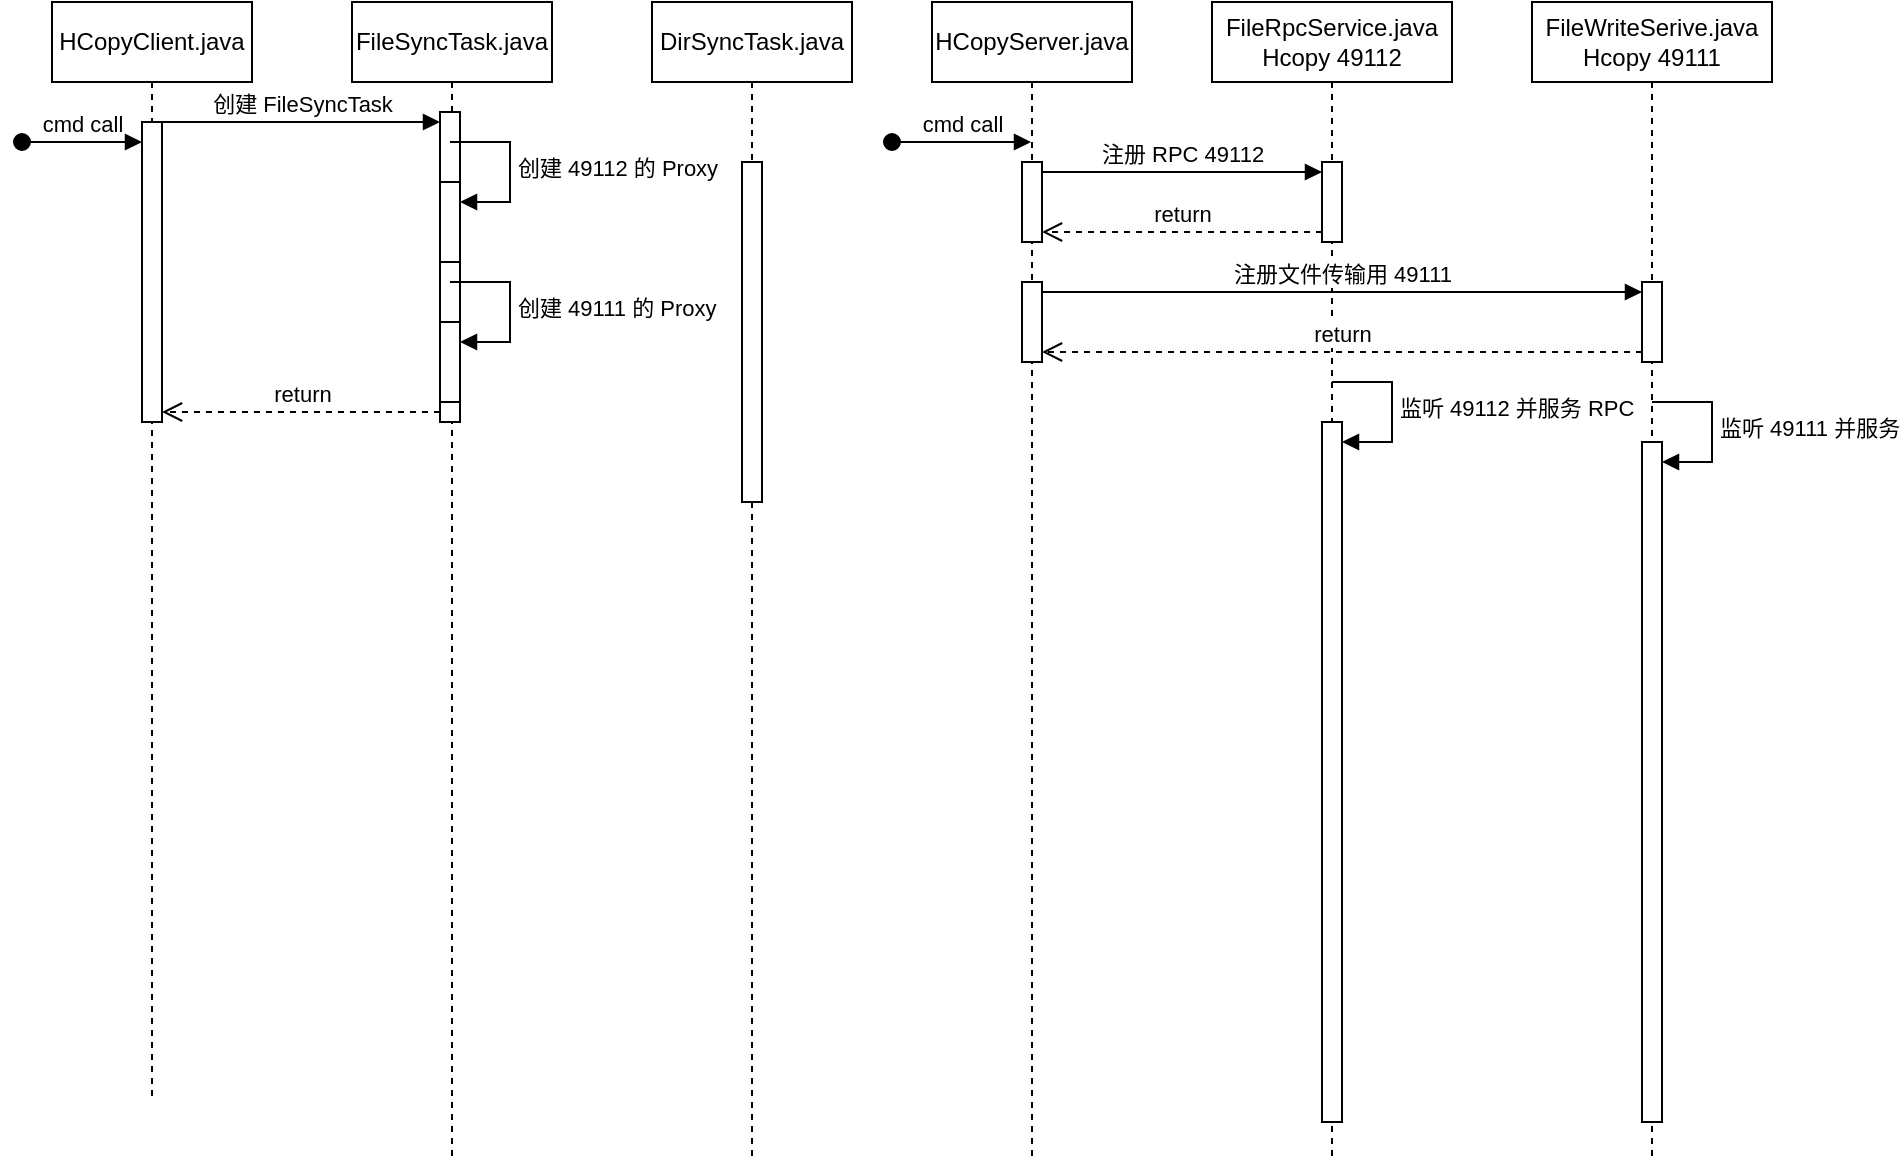 <mxfile version="23.0.2" type="github">
  <diagram name="Page-1" id="2YBvvXClWsGukQMizWep">
    <mxGraphModel dx="754" dy="540" grid="1" gridSize="10" guides="1" tooltips="1" connect="1" arrows="1" fold="1" page="1" pageScale="1" pageWidth="850" pageHeight="1100" math="0" shadow="0">
      <root>
        <mxCell id="0" />
        <mxCell id="1" parent="0" />
        <mxCell id="aM9ryv3xv72pqoxQDRHE-1" value="HCopyClient.java" style="shape=umlLifeline;perimeter=lifelinePerimeter;whiteSpace=wrap;html=1;container=0;dropTarget=0;collapsible=0;recursiveResize=0;outlineConnect=0;portConstraint=eastwest;newEdgeStyle={&quot;edgeStyle&quot;:&quot;elbowEdgeStyle&quot;,&quot;elbow&quot;:&quot;vertical&quot;,&quot;curved&quot;:0,&quot;rounded&quot;:0};" parent="1" vertex="1">
          <mxGeometry x="40" y="40" width="100" height="550" as="geometry" />
        </mxCell>
        <mxCell id="aM9ryv3xv72pqoxQDRHE-2" value="" style="html=1;points=[];perimeter=orthogonalPerimeter;outlineConnect=0;targetShapes=umlLifeline;portConstraint=eastwest;newEdgeStyle={&quot;edgeStyle&quot;:&quot;elbowEdgeStyle&quot;,&quot;elbow&quot;:&quot;vertical&quot;,&quot;curved&quot;:0,&quot;rounded&quot;:0};" parent="aM9ryv3xv72pqoxQDRHE-1" vertex="1">
          <mxGeometry x="45" y="60" width="10" height="150" as="geometry" />
        </mxCell>
        <mxCell id="aM9ryv3xv72pqoxQDRHE-3" value="cmd call" style="html=1;verticalAlign=bottom;startArrow=oval;endArrow=block;startSize=8;edgeStyle=elbowEdgeStyle;elbow=vertical;curved=0;rounded=0;" parent="aM9ryv3xv72pqoxQDRHE-1" target="aM9ryv3xv72pqoxQDRHE-2" edge="1">
          <mxGeometry relative="1" as="geometry">
            <mxPoint x="-15" y="70" as="sourcePoint" />
          </mxGeometry>
        </mxCell>
        <mxCell id="aM9ryv3xv72pqoxQDRHE-5" value="FileSyncTask.java" style="shape=umlLifeline;perimeter=lifelinePerimeter;whiteSpace=wrap;html=1;container=0;dropTarget=0;collapsible=0;recursiveResize=0;outlineConnect=0;portConstraint=eastwest;newEdgeStyle={&quot;edgeStyle&quot;:&quot;elbowEdgeStyle&quot;,&quot;elbow&quot;:&quot;vertical&quot;,&quot;curved&quot;:0,&quot;rounded&quot;:0};" parent="1" vertex="1">
          <mxGeometry x="190" y="40" width="100" height="580" as="geometry" />
        </mxCell>
        <mxCell id="TuuB7IvEHJH3qWyG-rXk-39" value="" style="html=1;points=[[0,0,0,0,5],[0,1,0,0,-5],[1,0,0,0,5],[1,1,0,0,-5]];perimeter=orthogonalPerimeter;outlineConnect=0;targetShapes=umlLifeline;portConstraint=eastwest;newEdgeStyle={&quot;curved&quot;:0,&quot;rounded&quot;:0};" vertex="1" parent="aM9ryv3xv72pqoxQDRHE-5">
          <mxGeometry x="44" y="55" width="10" height="155" as="geometry" />
        </mxCell>
        <mxCell id="TuuB7IvEHJH3qWyG-rXk-42" value="" style="html=1;points=[[0,0,0,0,5],[0,1,0,0,-5],[1,0,0,0,5],[1,1,0,0,-5]];perimeter=orthogonalPerimeter;outlineConnect=0;targetShapes=umlLifeline;portConstraint=eastwest;newEdgeStyle={&quot;curved&quot;:0,&quot;rounded&quot;:0};" vertex="1" parent="aM9ryv3xv72pqoxQDRHE-5">
          <mxGeometry x="44" y="90" width="10" height="40" as="geometry" />
        </mxCell>
        <mxCell id="TuuB7IvEHJH3qWyG-rXk-43" value="创建 49112 的 Proxy" style="html=1;align=left;spacingLeft=2;endArrow=block;rounded=0;edgeStyle=orthogonalEdgeStyle;curved=0;rounded=0;" edge="1" target="TuuB7IvEHJH3qWyG-rXk-42" parent="aM9ryv3xv72pqoxQDRHE-5">
          <mxGeometry relative="1" as="geometry">
            <mxPoint x="49" y="70" as="sourcePoint" />
            <Array as="points">
              <mxPoint x="79" y="100" />
            </Array>
          </mxGeometry>
        </mxCell>
        <mxCell id="TuuB7IvEHJH3qWyG-rXk-44" value="" style="html=1;points=[[0,0,0,0,5],[0,1,0,0,-5],[1,0,0,0,5],[1,1,0,0,-5]];perimeter=orthogonalPerimeter;outlineConnect=0;targetShapes=umlLifeline;portConstraint=eastwest;newEdgeStyle={&quot;curved&quot;:0,&quot;rounded&quot;:0};" vertex="1" parent="aM9ryv3xv72pqoxQDRHE-5">
          <mxGeometry x="44" y="160" width="10" height="40" as="geometry" />
        </mxCell>
        <mxCell id="TuuB7IvEHJH3qWyG-rXk-45" value="创建 49111 的 Proxy" style="html=1;align=left;spacingLeft=2;endArrow=block;rounded=0;edgeStyle=orthogonalEdgeStyle;curved=0;rounded=0;" edge="1" target="TuuB7IvEHJH3qWyG-rXk-44" parent="aM9ryv3xv72pqoxQDRHE-5">
          <mxGeometry relative="1" as="geometry">
            <mxPoint x="49" y="140" as="sourcePoint" />
            <Array as="points">
              <mxPoint x="79" y="170" />
            </Array>
          </mxGeometry>
        </mxCell>
        <mxCell id="TuuB7IvEHJH3qWyG-rXk-4" value="DirSyncTask.java" style="shape=umlLifeline;perimeter=lifelinePerimeter;whiteSpace=wrap;html=1;container=0;dropTarget=0;collapsible=0;recursiveResize=0;outlineConnect=0;portConstraint=eastwest;newEdgeStyle={&quot;edgeStyle&quot;:&quot;elbowEdgeStyle&quot;,&quot;elbow&quot;:&quot;vertical&quot;,&quot;curved&quot;:0,&quot;rounded&quot;:0};" vertex="1" parent="1">
          <mxGeometry x="340" y="40" width="100" height="580" as="geometry" />
        </mxCell>
        <mxCell id="TuuB7IvEHJH3qWyG-rXk-5" value="" style="html=1;points=[];perimeter=orthogonalPerimeter;outlineConnect=0;targetShapes=umlLifeline;portConstraint=eastwest;newEdgeStyle={&quot;edgeStyle&quot;:&quot;elbowEdgeStyle&quot;,&quot;elbow&quot;:&quot;vertical&quot;,&quot;curved&quot;:0,&quot;rounded&quot;:0};" vertex="1" parent="TuuB7IvEHJH3qWyG-rXk-4">
          <mxGeometry x="45" y="80" width="10" height="170" as="geometry" />
        </mxCell>
        <mxCell id="TuuB7IvEHJH3qWyG-rXk-6" value="HCopyServer.java" style="shape=umlLifeline;perimeter=lifelinePerimeter;whiteSpace=wrap;html=1;container=0;dropTarget=0;collapsible=0;recursiveResize=0;outlineConnect=0;portConstraint=eastwest;newEdgeStyle={&quot;edgeStyle&quot;:&quot;elbowEdgeStyle&quot;,&quot;elbow&quot;:&quot;vertical&quot;,&quot;curved&quot;:0,&quot;rounded&quot;:0};" vertex="1" parent="1">
          <mxGeometry x="480" y="40" width="100" height="580" as="geometry" />
        </mxCell>
        <mxCell id="TuuB7IvEHJH3qWyG-rXk-16" value="" style="html=1;points=[[0,0,0,0,5],[0,1,0,0,-5],[1,0,0,0,5],[1,1,0,0,-5]];perimeter=orthogonalPerimeter;outlineConnect=0;targetShapes=umlLifeline;portConstraint=eastwest;newEdgeStyle={&quot;curved&quot;:0,&quot;rounded&quot;:0};" vertex="1" parent="TuuB7IvEHJH3qWyG-rXk-6">
          <mxGeometry x="45" y="80" width="10" height="40" as="geometry" />
        </mxCell>
        <mxCell id="TuuB7IvEHJH3qWyG-rXk-27" value="" style="html=1;points=[[0,0,0,0,5],[0,1,0,0,-5],[1,0,0,0,5],[1,1,0,0,-5]];perimeter=orthogonalPerimeter;outlineConnect=0;targetShapes=umlLifeline;portConstraint=eastwest;newEdgeStyle={&quot;curved&quot;:0,&quot;rounded&quot;:0};" vertex="1" parent="TuuB7IvEHJH3qWyG-rXk-6">
          <mxGeometry x="45" y="140" width="10" height="40" as="geometry" />
        </mxCell>
        <mxCell id="TuuB7IvEHJH3qWyG-rXk-8" value="FileRpcService.java&lt;br&gt;Hcopy 49112" style="shape=umlLifeline;perimeter=lifelinePerimeter;whiteSpace=wrap;html=1;container=0;dropTarget=0;collapsible=0;recursiveResize=0;outlineConnect=0;portConstraint=eastwest;newEdgeStyle={&quot;edgeStyle&quot;:&quot;elbowEdgeStyle&quot;,&quot;elbow&quot;:&quot;vertical&quot;,&quot;curved&quot;:0,&quot;rounded&quot;:0};" vertex="1" parent="1">
          <mxGeometry x="620" y="40" width="120" height="580" as="geometry" />
        </mxCell>
        <mxCell id="TuuB7IvEHJH3qWyG-rXk-29" value="" style="html=1;points=[[0,0,0,0,5],[0,1,0,0,-5],[1,0,0,0,5],[1,1,0,0,-5]];perimeter=orthogonalPerimeter;outlineConnect=0;targetShapes=umlLifeline;portConstraint=eastwest;newEdgeStyle={&quot;curved&quot;:0,&quot;rounded&quot;:0};" vertex="1" parent="TuuB7IvEHJH3qWyG-rXk-8">
          <mxGeometry x="55" y="80" width="10" height="40" as="geometry" />
        </mxCell>
        <mxCell id="TuuB7IvEHJH3qWyG-rXk-35" value="" style="html=1;points=[[0,0,0,0,5],[0,1,0,0,-5],[1,0,0,0,5],[1,1,0,0,-5]];perimeter=orthogonalPerimeter;outlineConnect=0;targetShapes=umlLifeline;portConstraint=eastwest;newEdgeStyle={&quot;curved&quot;:0,&quot;rounded&quot;:0};" vertex="1" parent="TuuB7IvEHJH3qWyG-rXk-8">
          <mxGeometry x="55" y="210" width="10" height="350" as="geometry" />
        </mxCell>
        <mxCell id="TuuB7IvEHJH3qWyG-rXk-36" value="监听 49112 并服务 RPC" style="html=1;align=left;spacingLeft=2;endArrow=block;rounded=0;edgeStyle=orthogonalEdgeStyle;curved=0;rounded=0;" edge="1" target="TuuB7IvEHJH3qWyG-rXk-35" parent="TuuB7IvEHJH3qWyG-rXk-8">
          <mxGeometry relative="1" as="geometry">
            <mxPoint x="60" y="190" as="sourcePoint" />
            <Array as="points">
              <mxPoint x="90" y="220" />
            </Array>
          </mxGeometry>
        </mxCell>
        <mxCell id="TuuB7IvEHJH3qWyG-rXk-10" value="FileWriteSerive.java&lt;br&gt;Hcopy 49111" style="shape=umlLifeline;perimeter=lifelinePerimeter;whiteSpace=wrap;html=1;container=0;dropTarget=0;collapsible=0;recursiveResize=0;outlineConnect=0;portConstraint=eastwest;newEdgeStyle={&quot;edgeStyle&quot;:&quot;elbowEdgeStyle&quot;,&quot;elbow&quot;:&quot;vertical&quot;,&quot;curved&quot;:0,&quot;rounded&quot;:0};" vertex="1" parent="1">
          <mxGeometry x="780" y="40" width="120" height="580" as="geometry" />
        </mxCell>
        <mxCell id="TuuB7IvEHJH3qWyG-rXk-32" value="" style="html=1;points=[[0,0,0,0,5],[0,1,0,0,-5],[1,0,0,0,5],[1,1,0,0,-5]];perimeter=orthogonalPerimeter;outlineConnect=0;targetShapes=umlLifeline;portConstraint=eastwest;newEdgeStyle={&quot;curved&quot;:0,&quot;rounded&quot;:0};" vertex="1" parent="TuuB7IvEHJH3qWyG-rXk-10">
          <mxGeometry x="55" y="140" width="10" height="40" as="geometry" />
        </mxCell>
        <mxCell id="TuuB7IvEHJH3qWyG-rXk-37" value="" style="html=1;points=[[0,0,0,0,5],[0,1,0,0,-5],[1,0,0,0,5],[1,1,0,0,-5]];perimeter=orthogonalPerimeter;outlineConnect=0;targetShapes=umlLifeline;portConstraint=eastwest;newEdgeStyle={&quot;curved&quot;:0,&quot;rounded&quot;:0};" vertex="1" parent="TuuB7IvEHJH3qWyG-rXk-10">
          <mxGeometry x="55" y="220" width="10" height="340" as="geometry" />
        </mxCell>
        <mxCell id="TuuB7IvEHJH3qWyG-rXk-38" value="监听 49111 并服务" style="html=1;align=left;spacingLeft=2;endArrow=block;rounded=0;edgeStyle=orthogonalEdgeStyle;curved=0;rounded=0;" edge="1" target="TuuB7IvEHJH3qWyG-rXk-37" parent="TuuB7IvEHJH3qWyG-rXk-10">
          <mxGeometry relative="1" as="geometry">
            <mxPoint x="60" y="200" as="sourcePoint" />
            <Array as="points">
              <mxPoint x="90" y="230" />
            </Array>
          </mxGeometry>
        </mxCell>
        <mxCell id="TuuB7IvEHJH3qWyG-rXk-19" value="cmd call" style="html=1;verticalAlign=bottom;startArrow=oval;startFill=1;endArrow=block;startSize=8;curved=0;rounded=0;" edge="1" parent="1" target="TuuB7IvEHJH3qWyG-rXk-6">
          <mxGeometry width="60" relative="1" as="geometry">
            <mxPoint x="460" y="110" as="sourcePoint" />
            <mxPoint x="525" y="110" as="targetPoint" />
          </mxGeometry>
        </mxCell>
        <mxCell id="TuuB7IvEHJH3qWyG-rXk-30" value="注册 RPC 49112" style="html=1;verticalAlign=bottom;endArrow=block;curved=0;rounded=0;entryX=0;entryY=0;entryDx=0;entryDy=5;exitX=1;exitY=0;exitDx=0;exitDy=5;exitPerimeter=0;" edge="1" target="TuuB7IvEHJH3qWyG-rXk-29" parent="1" source="TuuB7IvEHJH3qWyG-rXk-16">
          <mxGeometry relative="1" as="geometry">
            <mxPoint x="590" y="150" as="sourcePoint" />
          </mxGeometry>
        </mxCell>
        <mxCell id="TuuB7IvEHJH3qWyG-rXk-31" value="return" style="html=1;verticalAlign=bottom;endArrow=open;dashed=1;endSize=8;curved=0;rounded=0;exitX=0;exitY=1;exitDx=0;exitDy=-5;entryX=1;entryY=1;entryDx=0;entryDy=-5;entryPerimeter=0;" edge="1" source="TuuB7IvEHJH3qWyG-rXk-29" parent="1" target="TuuB7IvEHJH3qWyG-rXk-16">
          <mxGeometry relative="1" as="geometry">
            <mxPoint x="590" y="190" as="targetPoint" />
          </mxGeometry>
        </mxCell>
        <mxCell id="TuuB7IvEHJH3qWyG-rXk-33" value="注册文件传输用 49111" style="html=1;verticalAlign=bottom;endArrow=block;curved=0;rounded=0;entryX=0;entryY=0;entryDx=0;entryDy=5;exitX=1;exitY=0;exitDx=0;exitDy=5;exitPerimeter=0;" edge="1" target="TuuB7IvEHJH3qWyG-rXk-32" parent="1" source="TuuB7IvEHJH3qWyG-rXk-27">
          <mxGeometry relative="1" as="geometry">
            <mxPoint x="605" y="185" as="sourcePoint" />
          </mxGeometry>
        </mxCell>
        <mxCell id="TuuB7IvEHJH3qWyG-rXk-34" value="return" style="html=1;verticalAlign=bottom;endArrow=open;dashed=1;endSize=8;curved=0;rounded=0;exitX=0;exitY=1;exitDx=0;exitDy=-5;entryX=1;entryY=1;entryDx=0;entryDy=-5;entryPerimeter=0;" edge="1" source="TuuB7IvEHJH3qWyG-rXk-32" parent="1" target="TuuB7IvEHJH3qWyG-rXk-27">
          <mxGeometry relative="1" as="geometry">
            <mxPoint x="605" y="255" as="targetPoint" />
          </mxGeometry>
        </mxCell>
        <mxCell id="TuuB7IvEHJH3qWyG-rXk-40" value="创建 FileSyncTask" style="html=1;verticalAlign=bottom;endArrow=block;curved=0;rounded=0;entryX=0;entryY=0;entryDx=0;entryDy=5;" edge="1" target="TuuB7IvEHJH3qWyG-rXk-39" parent="1" source="aM9ryv3xv72pqoxQDRHE-2">
          <mxGeometry relative="1" as="geometry">
            <mxPoint x="164" y="100" as="sourcePoint" />
          </mxGeometry>
        </mxCell>
        <mxCell id="TuuB7IvEHJH3qWyG-rXk-41" value="return" style="html=1;verticalAlign=bottom;endArrow=open;dashed=1;endSize=8;curved=0;rounded=0;exitX=0;exitY=1;exitDx=0;exitDy=-5;" edge="1" source="TuuB7IvEHJH3qWyG-rXk-39" parent="1" target="aM9ryv3xv72pqoxQDRHE-2">
          <mxGeometry relative="1" as="geometry">
            <mxPoint x="164" y="170" as="targetPoint" />
          </mxGeometry>
        </mxCell>
      </root>
    </mxGraphModel>
  </diagram>
</mxfile>

